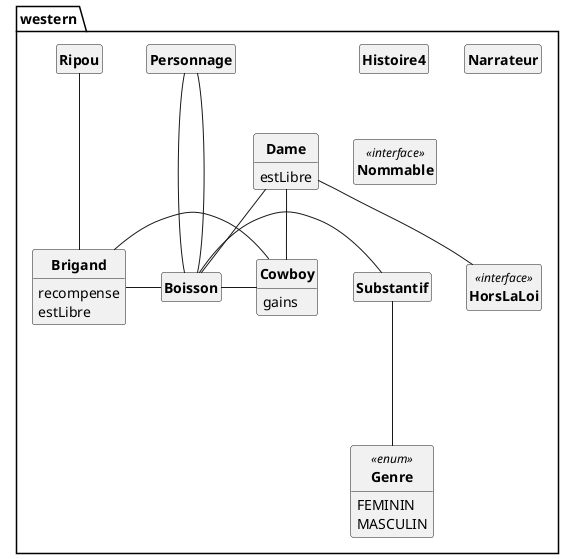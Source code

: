 @startuml
'https://plantuml.com/class-diagram
skinparam style strictuml
skinparam classAttributeIconSize 0
skinparam classFontStyle Bold

hide empty members


package western{

class Boisson{

}
class Brigand{
	recompense
	estLibre

}
class Cowboy{
	gains

}
class Dame{
	estLibre

}
class Genre <<enum>>{
	FEMININ
	MASCULIN

}
class Histoire4{

}
class HorsLaLoi <<interface>>{

}
class Narrateur{

}
class Nommable <<interface>>{

}
class Personnage{

}
class Ripou{

}
class Substantif{

}
Boisson-Substantif
Brigand-Cowboy
Brigand-Boisson
Cowboy-Boisson
Dame--Cowboy
Dame--HorsLaLoi
Dame--Boisson
Personnage--Boisson
Personnage---Boisson
Ripou---Brigand
Substantif---Genre
@enduml